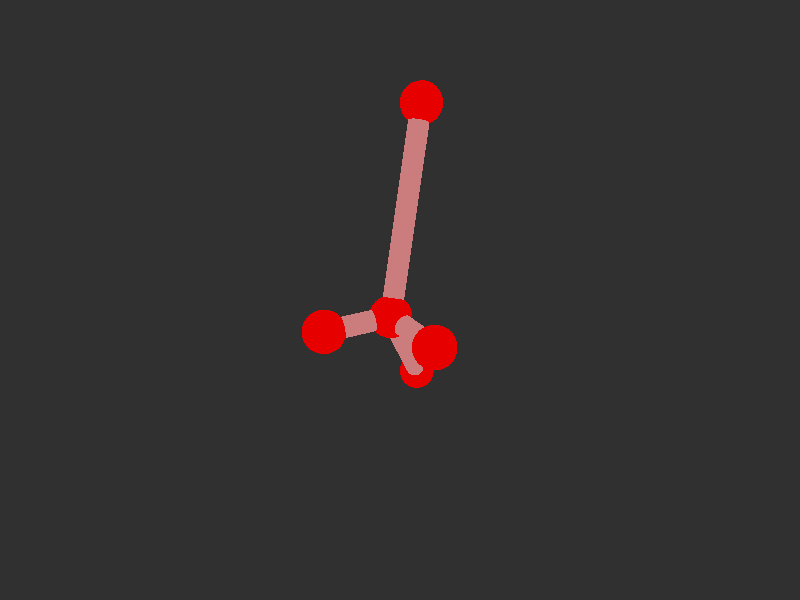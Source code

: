 #version 3.7; 
    global_settings { assumed_gamma 1.0 }
    

    camera {
    location  <20, 20, 20>
    right     x*image_width/image_height
    look_at   <0, 0, 0>
    angle 58
    }

    background { color rgb<1,1,1>*0.03 }


    light_source { <-20, 30, -25> color red 0.6 green 0.6 blue 0.6 }
    light_source { < 20, 30, -25> color red 0.6 green 0.6 blue 0.6 }
    
    #declare m = 1;
    union {

    union {
    sphere { m*<1.2466654614185109,-4.853253588229763e-19,0.6419582758421294>, 1 }        
    sphere {  m*<1.4818736281966296,2.661397589771677e-19,3.6327333758751577>, 1 }
    sphere {  m*<4.186183143782231,6.497787750605443e-18,-0.665169752342893>, 1 }
    sphere {  m*<-3.714226622195466,8.164965809277259,-2.311531191485094>, 1}
    sphere { m*<-3.714226622195466,-8.164965809277259,-2.3115311914850967>, 1 }    

        pigment { color rgb<0.8,0,0>  }
    finish { ambient 0.1 diffuse 0.7 phong 1 }
    }    
    union {
    cylinder { m*<1.4818736281966296,2.661397589771677e-19,3.6327333758751577>, <1.2466654614185109,-4.853253588229763e-19,0.6419582758421294>, 0.5 }
    cylinder { m*<4.186183143782231,6.497787750605443e-18,-0.665169752342893>, <1.2466654614185109,-4.853253588229763e-19,0.6419582758421294>, 0.5}
    cylinder { m*<-3.714226622195466,8.164965809277259,-2.311531191485094>, <1.2466654614185109,-4.853253588229763e-19,0.6419582758421294>, 0.5 }
    cylinder {  m*<-3.714226622195466,-8.164965809277259,-2.3115311914850967>, <1.2466654614185109,-4.853253588229763e-19,0.6419582758421294>, 0.5}

    pigment { color rgb<0.6,.2,.2>  }
    finish { ambient 0.1 diffuse 0.7 phong 1 }    
    }
    
    // rotate <0, 0, 0>
    }
    #version 3.7; 
    global_settings { assumed_gamma 1.0 }
    

    camera {
    location  <20, 20, 20>
    right     x*image_width/image_height
    look_at   <0, 0, 0>
    angle 58
    }

    background { color rgb<1,1,1>*0.03 }


    light_source { <-20, 30, -25> color red 0.6 green 0.6 blue 0.6 }
    light_source { < 20, 30, -25> color red 0.6 green 0.6 blue 0.6 }
    
    #declare m = 1;
    union {

    union {
    sphere { m*<1.2466654614185109,-4.853253588229763e-19,0.6419582758421294>, 1 }        
    sphere {  m*<1.4818736281966296,2.661397589771677e-19,3.6327333758751577>, 1 }
    sphere {  m*<4.186183143782231,6.497787750605443e-18,-0.665169752342893>, 1 }
    sphere {  m*<-3.714226622195466,8.164965809277259,-2.311531191485094>, 1}
    sphere { m*<-3.714226622195466,-8.164965809277259,-2.3115311914850967>, 1 }    

        pigment { color rgb<0.8,0,0>  }
    finish { ambient 0.1 diffuse 0.7 phong 1 }
    }    
    union {
    cylinder { m*<1.4818736281966296,2.661397589771677e-19,3.6327333758751577>, <1.2466654614185109,-4.853253588229763e-19,0.6419582758421294>, 0.5 }
    cylinder { m*<4.186183143782231,6.497787750605443e-18,-0.665169752342893>, <1.2466654614185109,-4.853253588229763e-19,0.6419582758421294>, 0.5}
    cylinder { m*<-3.714226622195466,8.164965809277259,-2.311531191485094>, <1.2466654614185109,-4.853253588229763e-19,0.6419582758421294>, 0.5 }
    cylinder {  m*<-3.714226622195466,-8.164965809277259,-2.3115311914850967>, <1.2466654614185109,-4.853253588229763e-19,0.6419582758421294>, 0.5}

    pigment { color rgb<0.6,.2,.2>  }
    finish { ambient 0.1 diffuse 0.7 phong 1 }    
    }
    
    // rotate <0, 0, 0>
    }
    